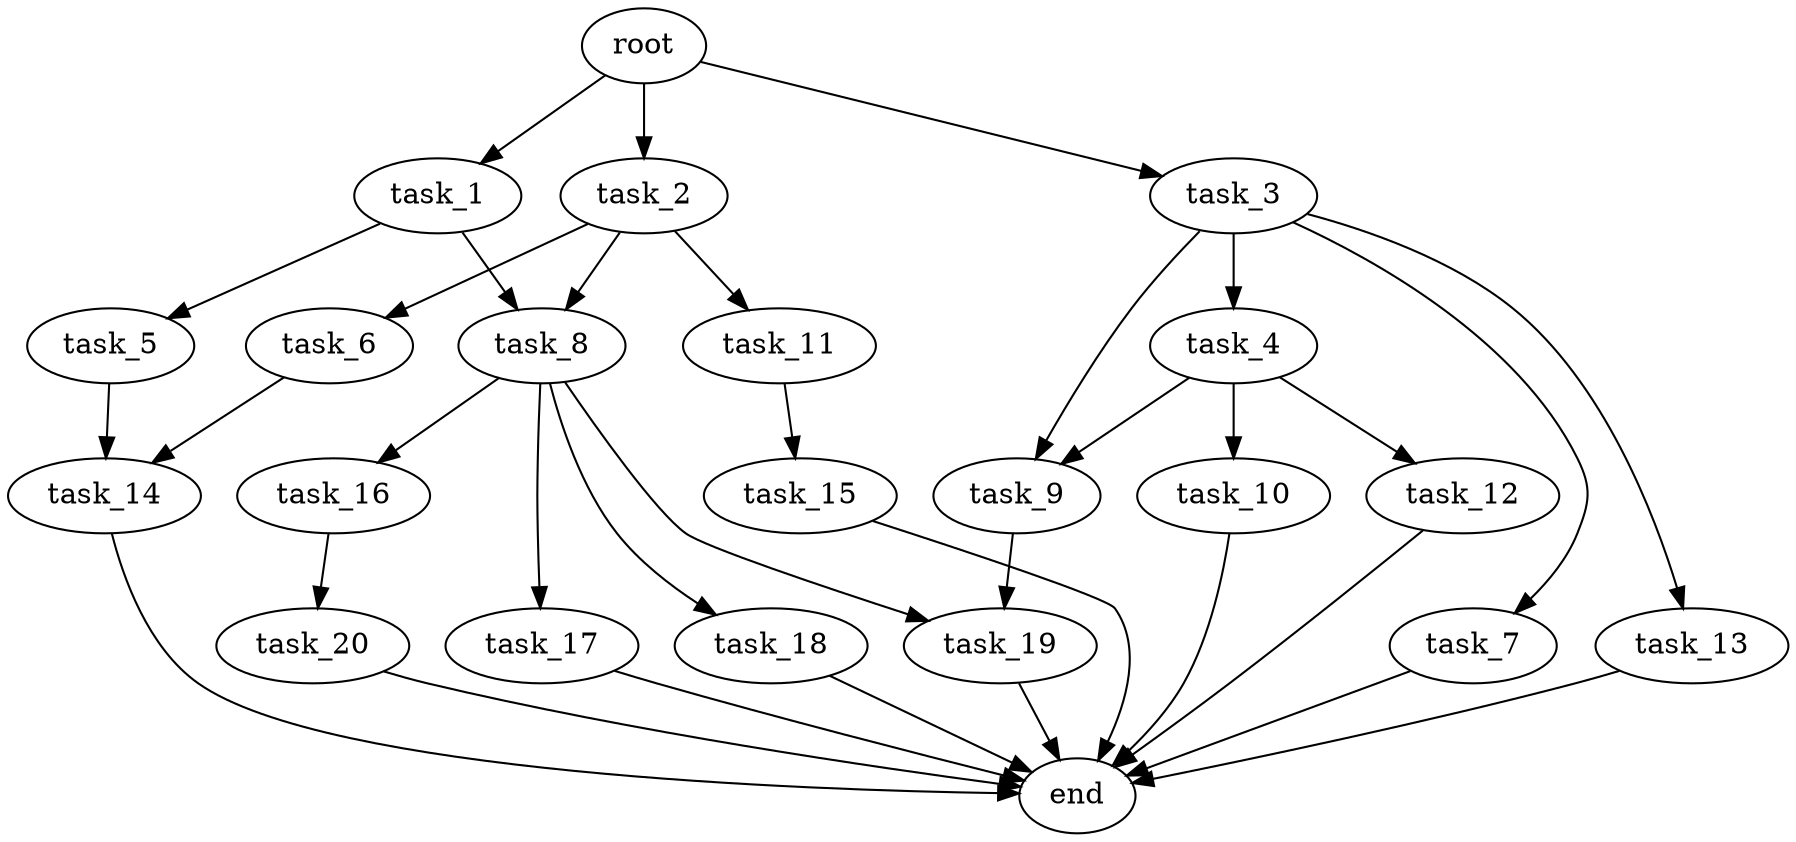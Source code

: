 digraph G {
  root [size="0.000000e+00"];
  task_1 [size="9.902186e+09"];
  task_2 [size="8.475498e+08"];
  task_3 [size="6.422787e+09"];
  task_4 [size="4.159139e+09"];
  task_5 [size="4.560831e+09"];
  task_6 [size="7.889495e+09"];
  task_7 [size="6.044691e+09"];
  task_8 [size="4.257616e+09"];
  task_9 [size="1.798794e+09"];
  task_10 [size="5.094640e+09"];
  task_11 [size="5.520948e+09"];
  task_12 [size="4.501008e+09"];
  task_13 [size="3.553717e+09"];
  task_14 [size="1.858725e+09"];
  task_15 [size="6.046128e+09"];
  task_16 [size="5.779807e+09"];
  task_17 [size="8.468192e+09"];
  task_18 [size="2.368263e+09"];
  task_19 [size="5.017786e+09"];
  task_20 [size="4.108967e+09"];
  end [size="0.000000e+00"];

  root -> task_1 [size="1.000000e-12"];
  root -> task_2 [size="1.000000e-12"];
  root -> task_3 [size="1.000000e-12"];
  task_1 -> task_5 [size="4.560831e+08"];
  task_1 -> task_8 [size="2.128808e+08"];
  task_2 -> task_6 [size="7.889495e+08"];
  task_2 -> task_8 [size="2.128808e+08"];
  task_2 -> task_11 [size="5.520948e+08"];
  task_3 -> task_4 [size="4.159139e+08"];
  task_3 -> task_7 [size="6.044691e+08"];
  task_3 -> task_9 [size="8.993970e+07"];
  task_3 -> task_13 [size="3.553717e+08"];
  task_4 -> task_9 [size="8.993970e+07"];
  task_4 -> task_10 [size="5.094640e+08"];
  task_4 -> task_12 [size="4.501008e+08"];
  task_5 -> task_14 [size="9.293623e+07"];
  task_6 -> task_14 [size="9.293623e+07"];
  task_7 -> end [size="1.000000e-12"];
  task_8 -> task_16 [size="5.779807e+08"];
  task_8 -> task_17 [size="8.468192e+08"];
  task_8 -> task_18 [size="2.368263e+08"];
  task_8 -> task_19 [size="2.508893e+08"];
  task_9 -> task_19 [size="2.508893e+08"];
  task_10 -> end [size="1.000000e-12"];
  task_11 -> task_15 [size="6.046128e+08"];
  task_12 -> end [size="1.000000e-12"];
  task_13 -> end [size="1.000000e-12"];
  task_14 -> end [size="1.000000e-12"];
  task_15 -> end [size="1.000000e-12"];
  task_16 -> task_20 [size="4.108967e+08"];
  task_17 -> end [size="1.000000e-12"];
  task_18 -> end [size="1.000000e-12"];
  task_19 -> end [size="1.000000e-12"];
  task_20 -> end [size="1.000000e-12"];
}
